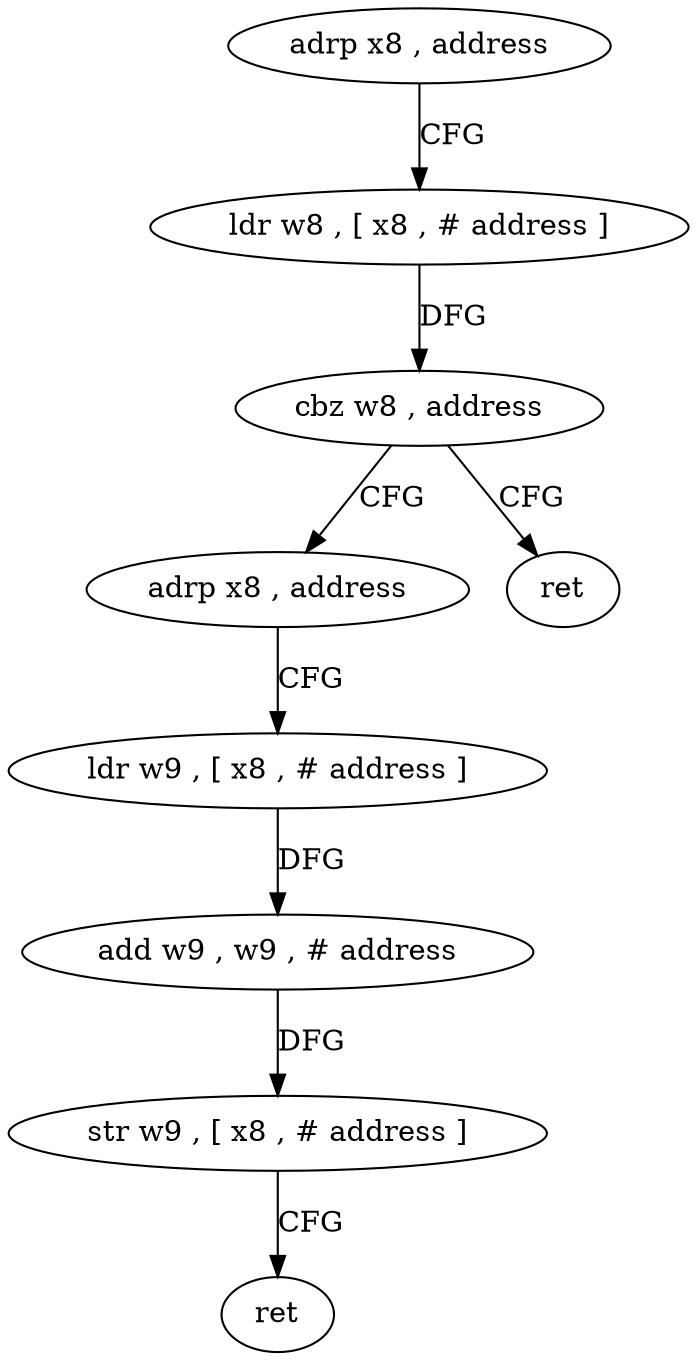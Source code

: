 digraph "func" {
"4231484" [label = "adrp x8 , address" ]
"4231488" [label = "ldr w8 , [ x8 , # address ]" ]
"4231492" [label = "cbz w8 , address" ]
"4231500" [label = "adrp x8 , address" ]
"4231496" [label = "ret" ]
"4231504" [label = "ldr w9 , [ x8 , # address ]" ]
"4231508" [label = "add w9 , w9 , # address" ]
"4231512" [label = "str w9 , [ x8 , # address ]" ]
"4231516" [label = "ret" ]
"4231484" -> "4231488" [ label = "CFG" ]
"4231488" -> "4231492" [ label = "DFG" ]
"4231492" -> "4231500" [ label = "CFG" ]
"4231492" -> "4231496" [ label = "CFG" ]
"4231500" -> "4231504" [ label = "CFG" ]
"4231504" -> "4231508" [ label = "DFG" ]
"4231508" -> "4231512" [ label = "DFG" ]
"4231512" -> "4231516" [ label = "CFG" ]
}
